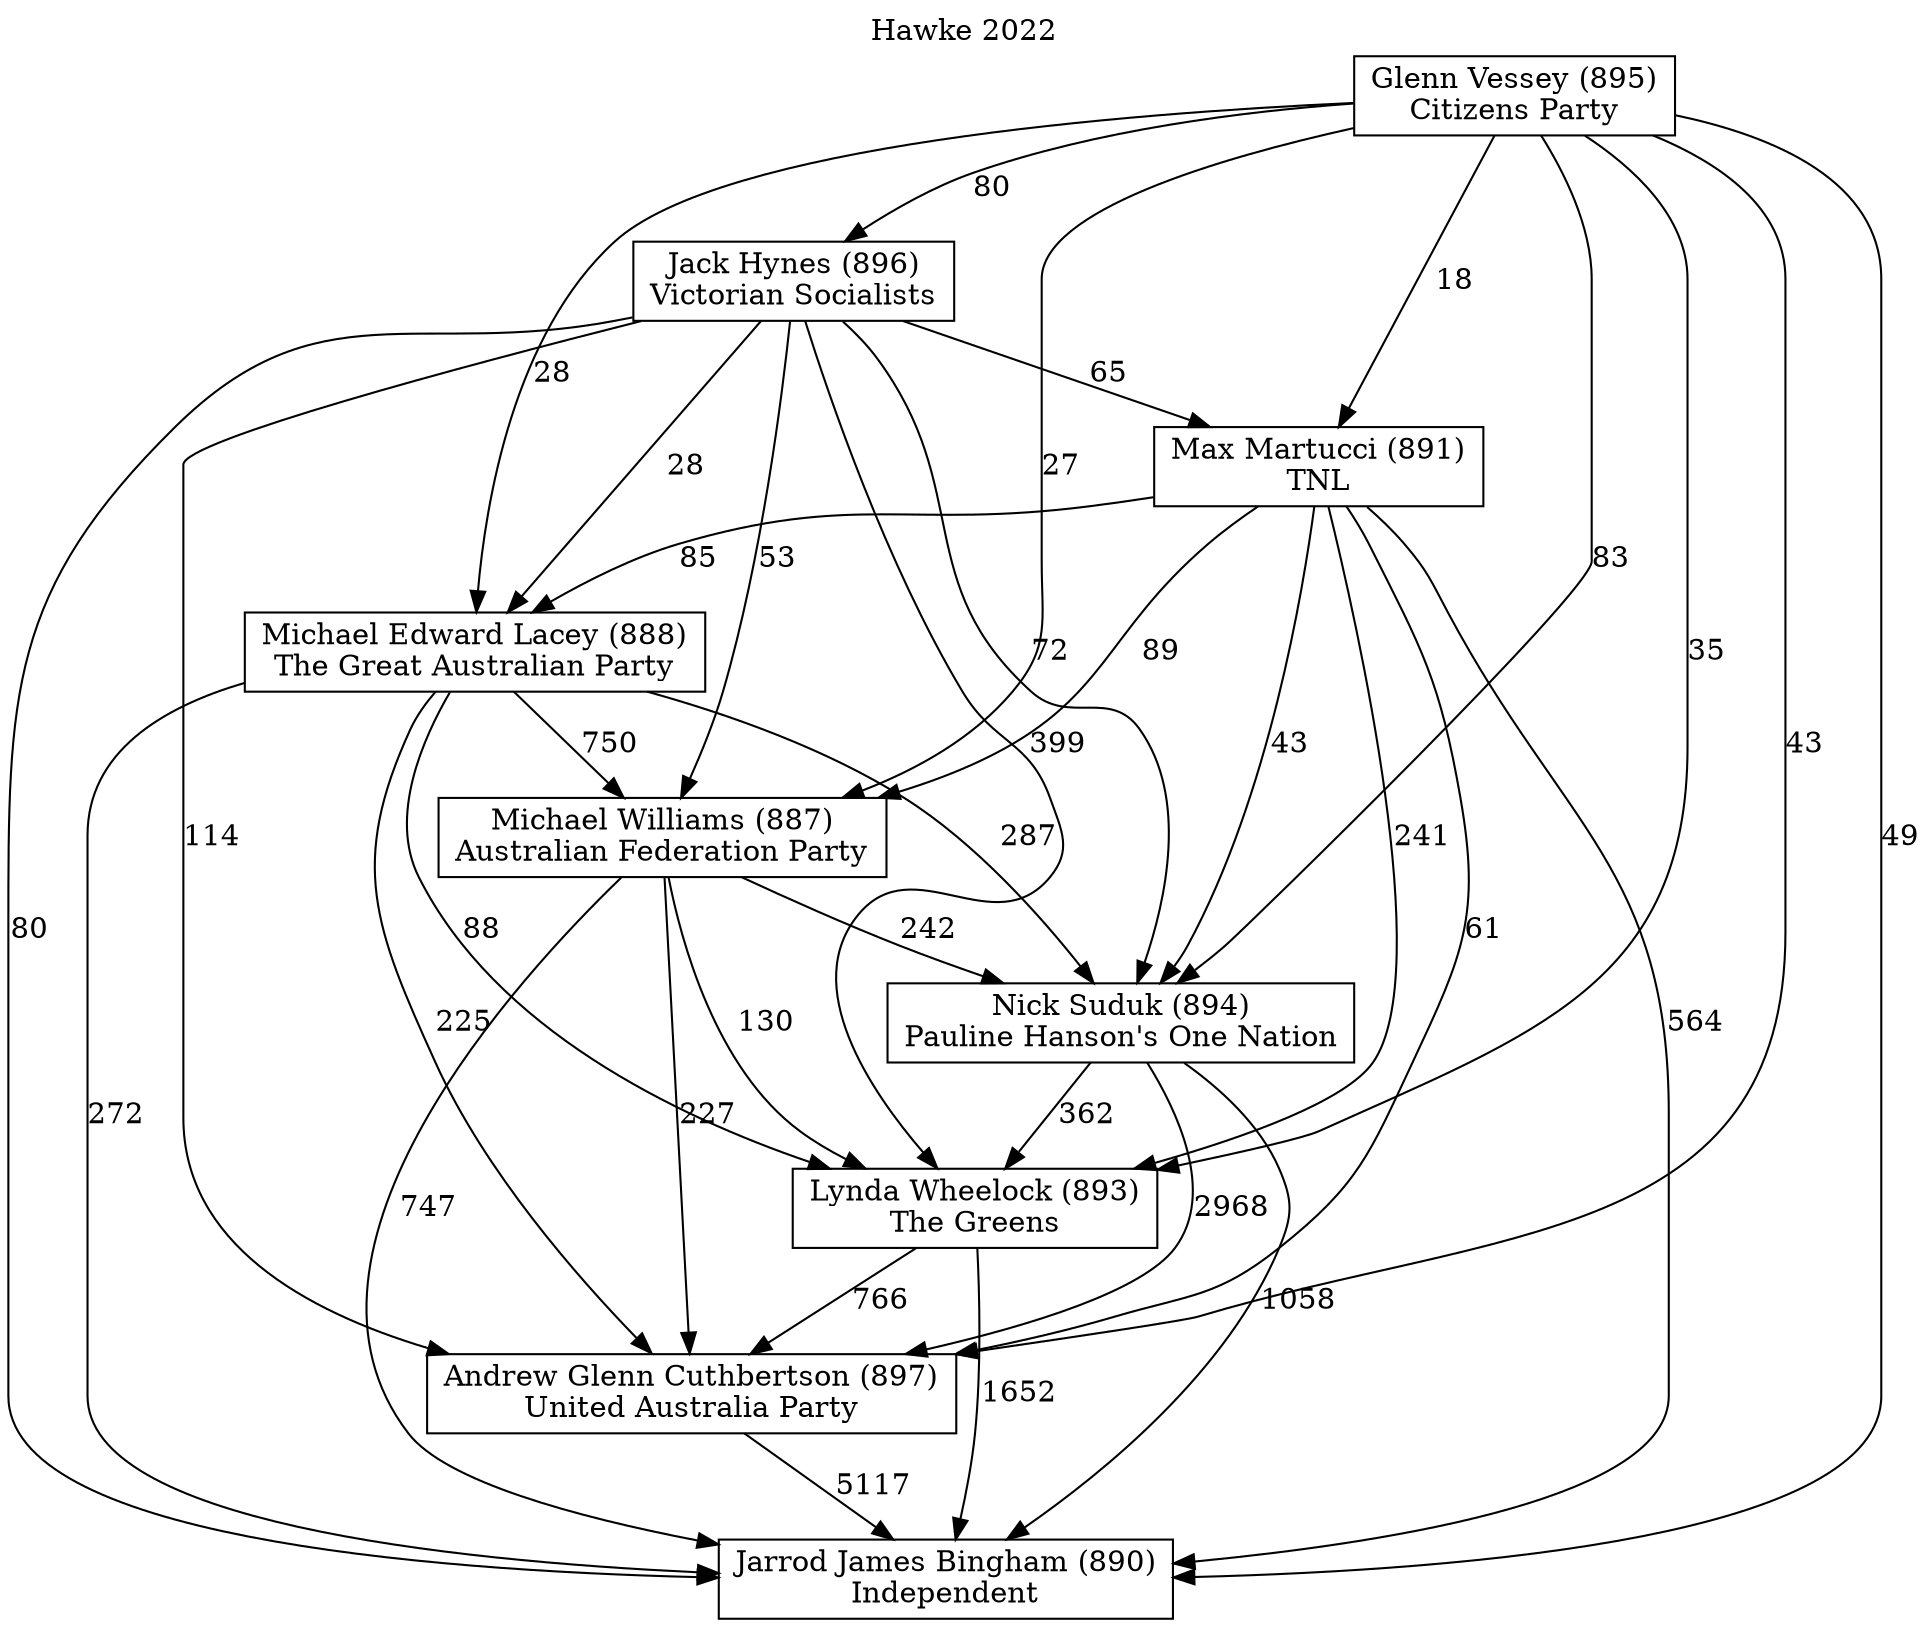 // House preference flow
digraph "Jarrod James Bingham (890)_Hawke_2022" {
	graph [label="Hawke 2022" labelloc=t mclimit=10]
	node [shape=box]
	"Jarrod James Bingham (890)" [label="Jarrod James Bingham (890)
Independent"]
	"Andrew Glenn Cuthbertson (897)" [label="Andrew Glenn Cuthbertson (897)
United Australia Party"]
	"Lynda Wheelock (893)" [label="Lynda Wheelock (893)
The Greens"]
	"Nick Suduk (894)" [label="Nick Suduk (894)
Pauline Hanson's One Nation"]
	"Michael Williams (887)" [label="Michael Williams (887)
Australian Federation Party"]
	"Michael Edward Lacey (888)" [label="Michael Edward Lacey (888)
The Great Australian Party"]
	"Max Martucci (891)" [label="Max Martucci (891)
TNL"]
	"Jack Hynes (896)" [label="Jack Hynes (896)
Victorian Socialists"]
	"Glenn Vessey (895)" [label="Glenn Vessey (895)
Citizens Party"]
	"Andrew Glenn Cuthbertson (897)" -> "Jarrod James Bingham (890)" [label=5117]
	"Lynda Wheelock (893)" -> "Andrew Glenn Cuthbertson (897)" [label=766]
	"Nick Suduk (894)" -> "Lynda Wheelock (893)" [label=362]
	"Michael Williams (887)" -> "Nick Suduk (894)" [label=242]
	"Michael Edward Lacey (888)" -> "Michael Williams (887)" [label=750]
	"Max Martucci (891)" -> "Michael Edward Lacey (888)" [label=85]
	"Jack Hynes (896)" -> "Max Martucci (891)" [label=65]
	"Glenn Vessey (895)" -> "Jack Hynes (896)" [label=80]
	"Lynda Wheelock (893)" -> "Jarrod James Bingham (890)" [label=1652]
	"Nick Suduk (894)" -> "Jarrod James Bingham (890)" [label=1058]
	"Michael Williams (887)" -> "Jarrod James Bingham (890)" [label=747]
	"Michael Edward Lacey (888)" -> "Jarrod James Bingham (890)" [label=272]
	"Max Martucci (891)" -> "Jarrod James Bingham (890)" [label=564]
	"Jack Hynes (896)" -> "Jarrod James Bingham (890)" [label=80]
	"Glenn Vessey (895)" -> "Jarrod James Bingham (890)" [label=49]
	"Glenn Vessey (895)" -> "Max Martucci (891)" [label=18]
	"Jack Hynes (896)" -> "Michael Edward Lacey (888)" [label=28]
	"Glenn Vessey (895)" -> "Michael Edward Lacey (888)" [label=28]
	"Max Martucci (891)" -> "Michael Williams (887)" [label=89]
	"Jack Hynes (896)" -> "Michael Williams (887)" [label=53]
	"Glenn Vessey (895)" -> "Michael Williams (887)" [label=27]
	"Michael Edward Lacey (888)" -> "Nick Suduk (894)" [label=287]
	"Max Martucci (891)" -> "Nick Suduk (894)" [label=43]
	"Jack Hynes (896)" -> "Nick Suduk (894)" [label=72]
	"Glenn Vessey (895)" -> "Nick Suduk (894)" [label=83]
	"Michael Williams (887)" -> "Lynda Wheelock (893)" [label=130]
	"Michael Edward Lacey (888)" -> "Lynda Wheelock (893)" [label=88]
	"Max Martucci (891)" -> "Lynda Wheelock (893)" [label=241]
	"Jack Hynes (896)" -> "Lynda Wheelock (893)" [label=399]
	"Glenn Vessey (895)" -> "Lynda Wheelock (893)" [label=35]
	"Nick Suduk (894)" -> "Andrew Glenn Cuthbertson (897)" [label=2968]
	"Michael Williams (887)" -> "Andrew Glenn Cuthbertson (897)" [label=227]
	"Michael Edward Lacey (888)" -> "Andrew Glenn Cuthbertson (897)" [label=225]
	"Max Martucci (891)" -> "Andrew Glenn Cuthbertson (897)" [label=61]
	"Jack Hynes (896)" -> "Andrew Glenn Cuthbertson (897)" [label=114]
	"Glenn Vessey (895)" -> "Andrew Glenn Cuthbertson (897)" [label=43]
}
